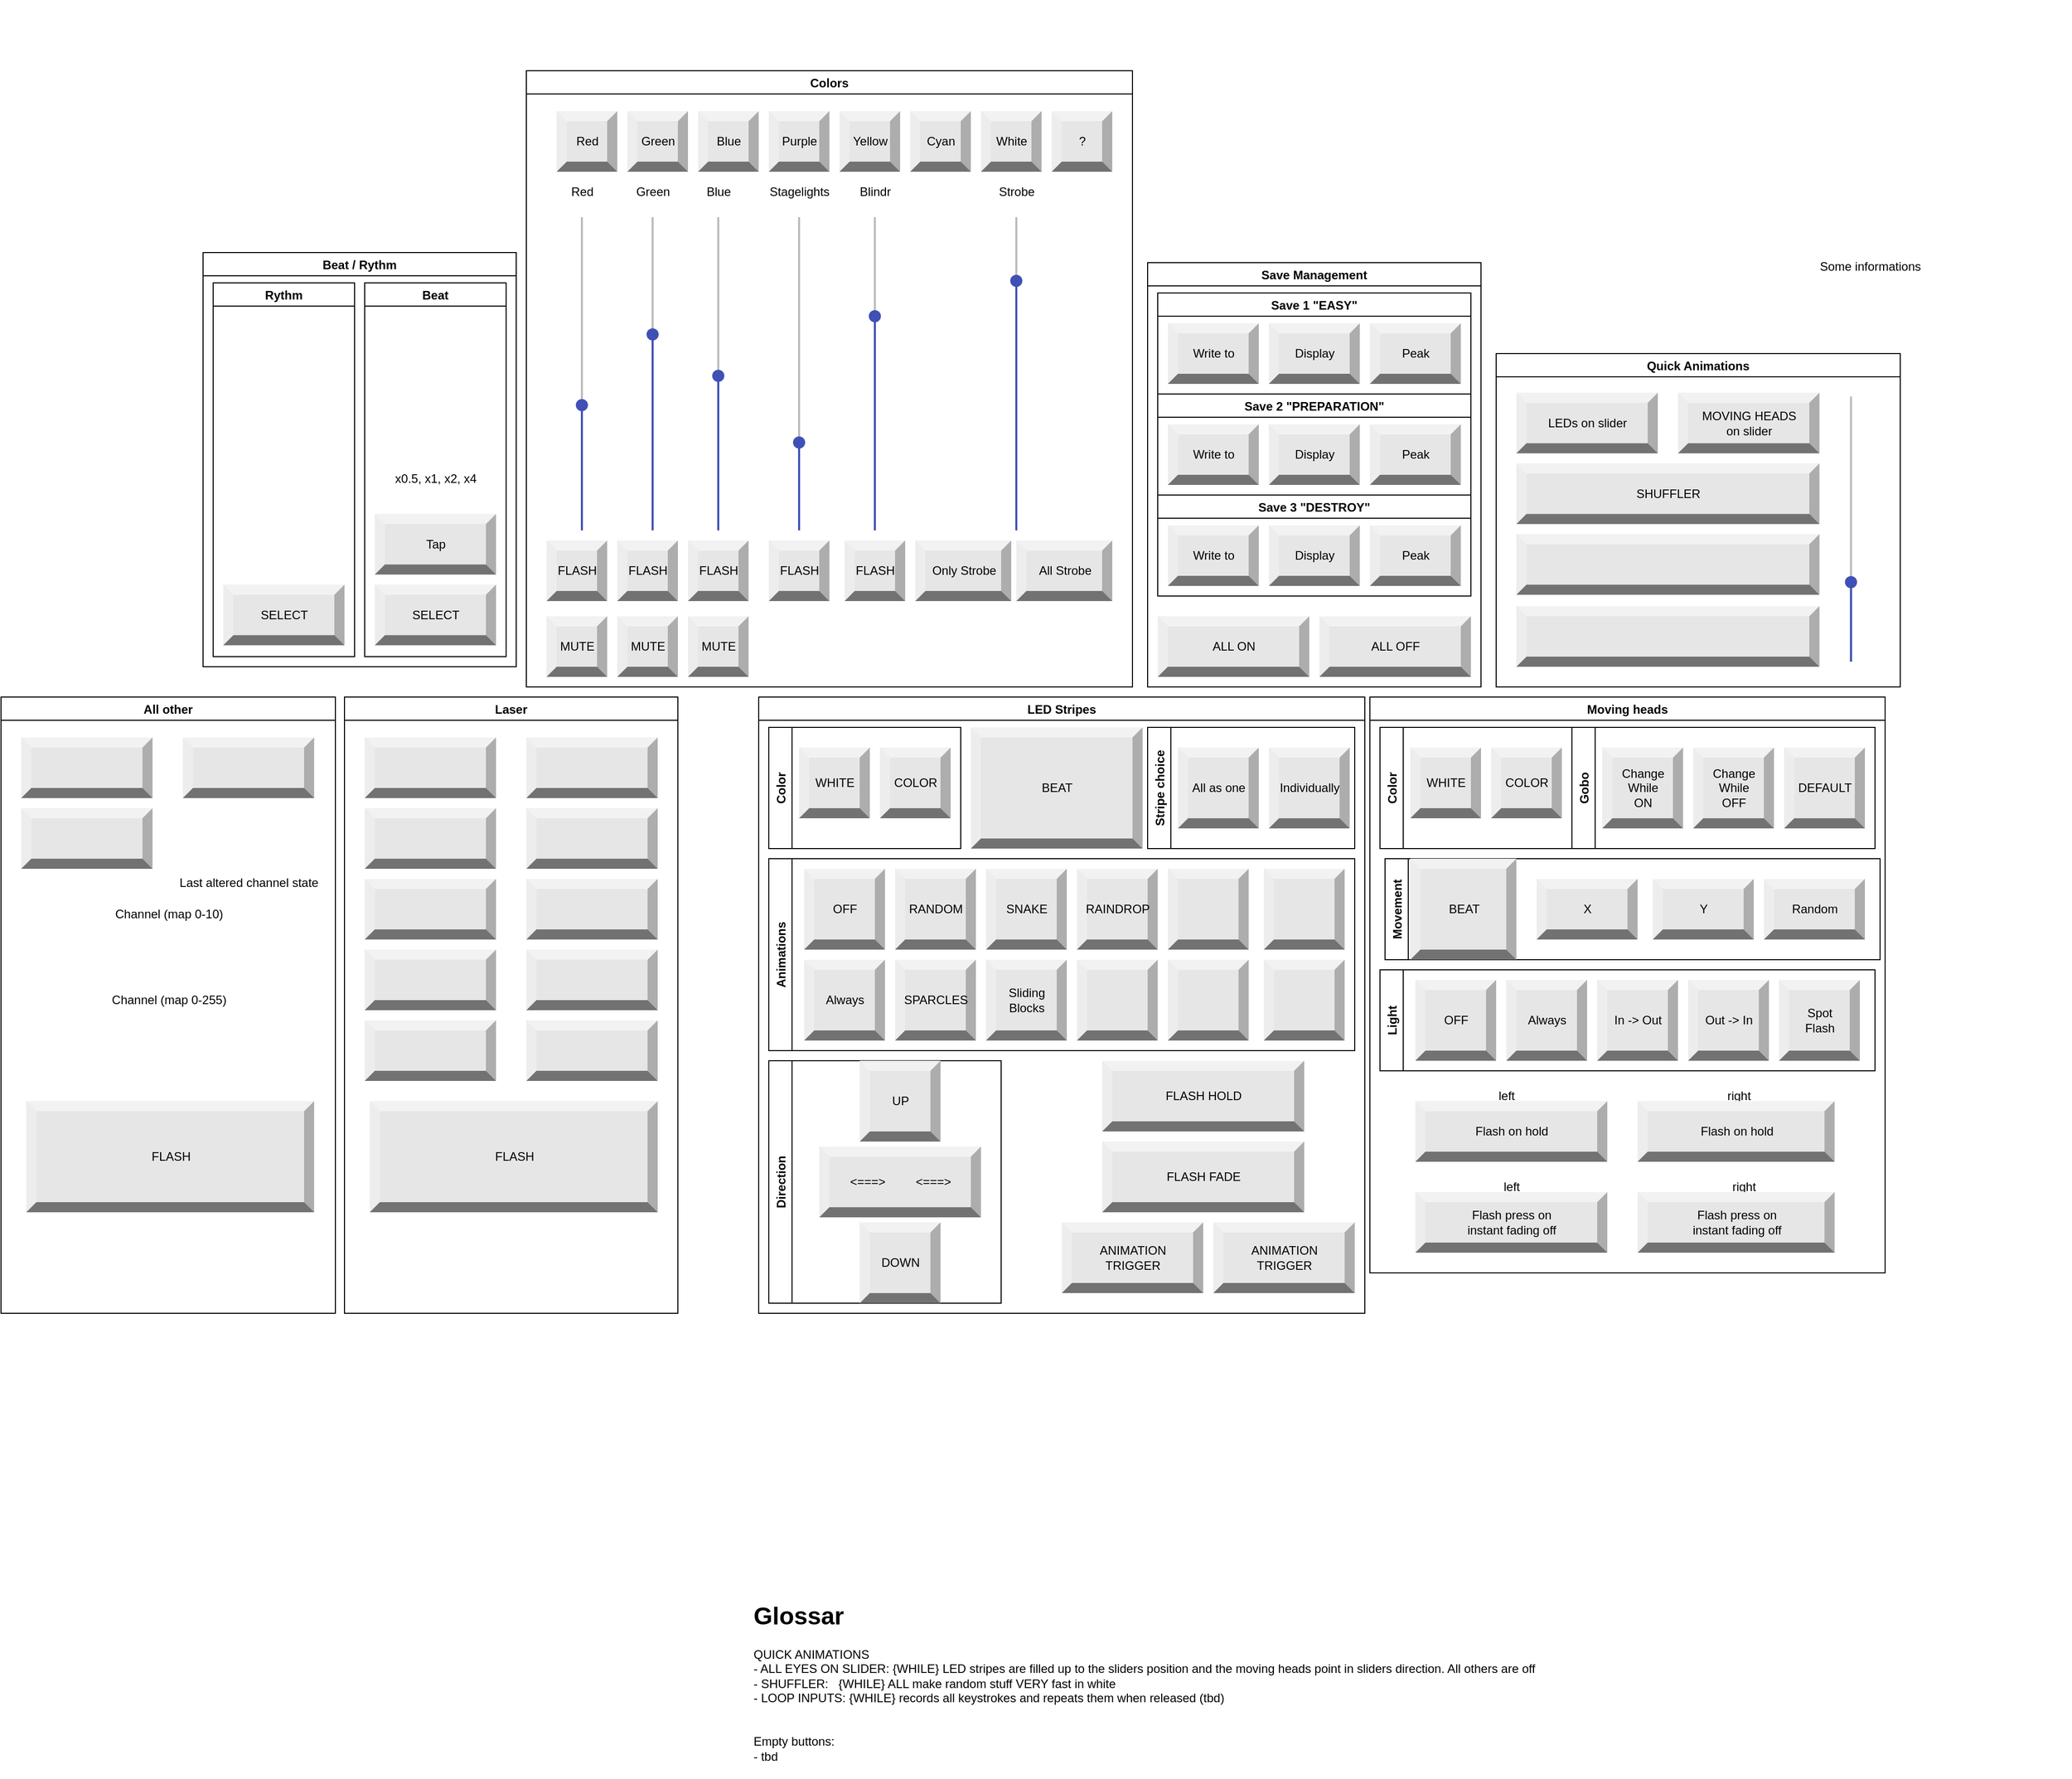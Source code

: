 <mxfile version="20.3.3" type="github">
  <diagram id="EBs3eoclZNxCUd93gEGw" name="Page-1">
    <mxGraphModel dx="3334" dy="2960" grid="1" gridSize="10" guides="1" tooltips="1" connect="1" arrows="1" fold="1" page="1" pageScale="1" pageWidth="850" pageHeight="1100" math="0" shadow="0">
      <root>
        <mxCell id="0" />
        <mxCell id="1" parent="0" />
        <mxCell id="Si6ZbvaaQqSnE2KLARDV-14" value="&lt;h1&gt;Glossar&lt;/h1&gt;&lt;div&gt;QUICK ANIMATIONS&lt;/div&gt;&lt;div&gt;- ALL EYES ON SLIDER: {WHILE} LED stripes are filled up to the sliders position and the moving heads point in sliders direction. All others are off&lt;br&gt;&lt;/div&gt;&lt;div&gt;- SHUFFLER:&lt;span style=&quot;&quot;&gt; &lt;/span&gt;&lt;span style=&quot;&quot;&gt; &lt;/span&gt;&lt;span style=&quot;&quot;&gt; &lt;/span&gt;&amp;nbsp; {WHILE} ALL make random stuff VERY fast in white&lt;/div&gt;&lt;div&gt;- LOOP INPUTS: {WHILE} records all keystrokes and repeats them when released (tbd)&lt;/div&gt;&lt;div&gt;&lt;br&gt;&lt;/div&gt;&lt;div&gt;&lt;br&gt;&lt;/div&gt;&lt;div&gt;Empty buttons:&lt;/div&gt;&lt;div&gt;- tbd&lt;/div&gt;&lt;div&gt;&lt;br&gt;&lt;/div&gt;&lt;div&gt;&lt;br&gt;&lt;/div&gt;" style="text;html=1;strokeColor=none;fillColor=none;spacing=5;spacingTop=-20;whiteSpace=wrap;overflow=hidden;rounded=0;" parent="1" vertex="1">
          <mxGeometry x="1130" y="760" width="790" height="180" as="geometry" />
        </mxCell>
        <mxCell id="Si6ZbvaaQqSnE2KLARDV-79" value="Moving heads" style="swimlane;" parent="1" vertex="1">
          <mxGeometry x="1745" y="-130" width="510" height="570" as="geometry" />
        </mxCell>
        <mxCell id="X8WdXMTReOl_9unOQ_UK-8" value="Movement" style="swimlane;horizontal=0;" parent="Si6ZbvaaQqSnE2KLARDV-79" vertex="1">
          <mxGeometry x="15" y="160" width="490" height="100" as="geometry" />
        </mxCell>
        <mxCell id="X8WdXMTReOl_9unOQ_UK-9" value="BEAT" style="labelPosition=center;verticalLabelPosition=middle;align=center;html=1;shape=mxgraph.basic.shaded_button;dx=10;fillColor=#E6E6E6;strokeColor=none;" parent="X8WdXMTReOl_9unOQ_UK-8" vertex="1">
          <mxGeometry x="25" width="105" height="100" as="geometry" />
        </mxCell>
        <mxCell id="X8WdXMTReOl_9unOQ_UK-10" value="X" style="labelPosition=center;verticalLabelPosition=middle;align=center;html=1;shape=mxgraph.basic.shaded_button;dx=10;fillColor=#E6E6E6;strokeColor=none;" parent="X8WdXMTReOl_9unOQ_UK-8" vertex="1">
          <mxGeometry x="150" y="20" width="100" height="60" as="geometry" />
        </mxCell>
        <mxCell id="X8WdXMTReOl_9unOQ_UK-12" value="Random" style="labelPosition=center;verticalLabelPosition=middle;align=center;html=1;shape=mxgraph.basic.shaded_button;dx=10;fillColor=#E6E6E6;strokeColor=none;" parent="X8WdXMTReOl_9unOQ_UK-8" vertex="1">
          <mxGeometry x="375" y="20" width="100" height="60" as="geometry" />
        </mxCell>
        <mxCell id="X8WdXMTReOl_9unOQ_UK-11" value="&lt;div&gt;Y&lt;/div&gt;" style="labelPosition=center;verticalLabelPosition=middle;align=center;html=1;shape=mxgraph.basic.shaded_button;dx=10;fillColor=#E6E6E6;strokeColor=none;" parent="X8WdXMTReOl_9unOQ_UK-8" vertex="1">
          <mxGeometry x="265" y="20" width="100" height="60" as="geometry" />
        </mxCell>
        <mxCell id="X8WdXMTReOl_9unOQ_UK-13" value="Light" style="swimlane;horizontal=0;" parent="Si6ZbvaaQqSnE2KLARDV-79" vertex="1">
          <mxGeometry x="10" y="270" width="490" height="100" as="geometry" />
        </mxCell>
        <mxCell id="X8WdXMTReOl_9unOQ_UK-14" value="OFF" style="labelPosition=center;verticalLabelPosition=middle;align=center;html=1;shape=mxgraph.basic.shaded_button;dx=10;fillColor=#E6E6E6;strokeColor=none;" parent="X8WdXMTReOl_9unOQ_UK-13" vertex="1">
          <mxGeometry x="35" y="10" width="80" height="80" as="geometry" />
        </mxCell>
        <mxCell id="X8WdXMTReOl_9unOQ_UK-15" value="Always" style="labelPosition=center;verticalLabelPosition=middle;align=center;html=1;shape=mxgraph.basic.shaded_button;dx=10;fillColor=#E6E6E6;strokeColor=none;" parent="X8WdXMTReOl_9unOQ_UK-13" vertex="1">
          <mxGeometry x="125" y="10" width="80" height="80" as="geometry" />
        </mxCell>
        <mxCell id="X8WdXMTReOl_9unOQ_UK-16" value="Out -&amp;gt; In" style="labelPosition=center;verticalLabelPosition=middle;align=center;html=1;shape=mxgraph.basic.shaded_button;dx=10;fillColor=#E6E6E6;strokeColor=none;" parent="X8WdXMTReOl_9unOQ_UK-13" vertex="1">
          <mxGeometry x="305" y="10" width="80" height="80" as="geometry" />
        </mxCell>
        <mxCell id="X8WdXMTReOl_9unOQ_UK-17" value="In -&amp;gt; Out" style="labelPosition=center;verticalLabelPosition=middle;align=center;html=1;shape=mxgraph.basic.shaded_button;dx=10;fillColor=#E6E6E6;strokeColor=none;" parent="X8WdXMTReOl_9unOQ_UK-13" vertex="1">
          <mxGeometry x="215" y="10" width="80" height="80" as="geometry" />
        </mxCell>
        <mxCell id="X8WdXMTReOl_9unOQ_UK-18" value="&lt;div&gt;Spot&lt;/div&gt;&lt;div&gt;Flash&lt;br&gt;&lt;/div&gt;" style="labelPosition=center;verticalLabelPosition=middle;align=center;html=1;shape=mxgraph.basic.shaded_button;dx=10;fillColor=#E6E6E6;strokeColor=none;" parent="X8WdXMTReOl_9unOQ_UK-13" vertex="1">
          <mxGeometry x="395" y="10" width="80" height="80" as="geometry" />
        </mxCell>
        <mxCell id="X8WdXMTReOl_9unOQ_UK-19" value="Gobo" style="swimlane;horizontal=0;" parent="Si6ZbvaaQqSnE2KLARDV-79" vertex="1">
          <mxGeometry x="200" y="30" width="300" height="120" as="geometry" />
        </mxCell>
        <mxCell id="X8WdXMTReOl_9unOQ_UK-20" value="&lt;div&gt;Change&lt;/div&gt;&lt;div&gt;While&lt;/div&gt;&lt;div&gt;ON&lt;br&gt;&lt;/div&gt;" style="labelPosition=center;verticalLabelPosition=middle;align=center;html=1;shape=mxgraph.basic.shaded_button;dx=10;fillColor=#E6E6E6;strokeColor=none;" parent="X8WdXMTReOl_9unOQ_UK-19" vertex="1">
          <mxGeometry x="30" y="20" width="80" height="80" as="geometry" />
        </mxCell>
        <mxCell id="X8WdXMTReOl_9unOQ_UK-21" value="&lt;div&gt;Change&lt;/div&gt;&lt;div&gt;While&lt;/div&gt;&lt;div&gt;OFF&lt;br&gt;&lt;/div&gt;" style="labelPosition=center;verticalLabelPosition=middle;align=center;html=1;shape=mxgraph.basic.shaded_button;dx=10;fillColor=#E6E6E6;strokeColor=none;" parent="X8WdXMTReOl_9unOQ_UK-19" vertex="1">
          <mxGeometry x="120" y="20" width="80" height="80" as="geometry" />
        </mxCell>
        <mxCell id="X8WdXMTReOl_9unOQ_UK-23" value="DEFAULT" style="labelPosition=center;verticalLabelPosition=middle;align=center;html=1;shape=mxgraph.basic.shaded_button;dx=10;fillColor=#E6E6E6;strokeColor=none;" parent="X8WdXMTReOl_9unOQ_UK-19" vertex="1">
          <mxGeometry x="210" y="20" width="80" height="80" as="geometry" />
        </mxCell>
        <mxCell id="X8WdXMTReOl_9unOQ_UK-25" value="Color" style="swimlane;horizontal=0;" parent="Si6ZbvaaQqSnE2KLARDV-79" vertex="1">
          <mxGeometry x="10" y="30" width="190" height="120" as="geometry" />
        </mxCell>
        <mxCell id="X8WdXMTReOl_9unOQ_UK-26" value="WHITE" style="labelPosition=center;verticalLabelPosition=middle;align=center;html=1;shape=mxgraph.basic.shaded_button;dx=10;fillColor=#E6E6E6;strokeColor=none;" parent="X8WdXMTReOl_9unOQ_UK-25" vertex="1">
          <mxGeometry x="30" y="20" width="70" height="70" as="geometry" />
        </mxCell>
        <mxCell id="X8WdXMTReOl_9unOQ_UK-30" value="COLOR" style="labelPosition=center;verticalLabelPosition=middle;align=center;html=1;shape=mxgraph.basic.shaded_button;dx=10;fillColor=#E6E6E6;strokeColor=none;" parent="X8WdXMTReOl_9unOQ_UK-25" vertex="1">
          <mxGeometry x="110" y="20" width="70" height="70" as="geometry" />
        </mxCell>
        <mxCell id="Si6ZbvaaQqSnE2KLARDV-177" value="left" style="text;html=1;align=center;verticalAlign=middle;resizable=0;points=[];autosize=1;strokeColor=none;fillColor=none;" parent="Si6ZbvaaQqSnE2KLARDV-79" vertex="1">
          <mxGeometry x="115" y="380" width="40" height="30" as="geometry" />
        </mxCell>
        <mxCell id="Si6ZbvaaQqSnE2KLARDV-178" value="right" style="text;html=1;align=center;verticalAlign=middle;resizable=0;points=[];autosize=1;strokeColor=none;fillColor=none;" parent="Si6ZbvaaQqSnE2KLARDV-79" vertex="1">
          <mxGeometry x="340" y="380" width="50" height="30" as="geometry" />
        </mxCell>
        <mxCell id="Si6ZbvaaQqSnE2KLARDV-180" value="right" style="text;html=1;align=center;verticalAlign=middle;resizable=0;points=[];autosize=1;strokeColor=none;fillColor=none;" parent="Si6ZbvaaQqSnE2KLARDV-79" vertex="1">
          <mxGeometry x="345" y="470" width="50" height="30" as="geometry" />
        </mxCell>
        <mxCell id="Si6ZbvaaQqSnE2KLARDV-179" value="left" style="text;html=1;align=center;verticalAlign=middle;resizable=0;points=[];autosize=1;strokeColor=none;fillColor=none;" parent="Si6ZbvaaQqSnE2KLARDV-79" vertex="1">
          <mxGeometry x="120" y="470" width="40" height="30" as="geometry" />
        </mxCell>
        <mxCell id="Si6ZbvaaQqSnE2KLARDV-173" value="Flash on hold" style="labelPosition=center;verticalLabelPosition=middle;align=center;html=1;shape=mxgraph.basic.shaded_button;dx=10;fillColor=#E6E6E6;strokeColor=none;" parent="Si6ZbvaaQqSnE2KLARDV-79" vertex="1">
          <mxGeometry x="45" y="400" width="190" height="60" as="geometry" />
        </mxCell>
        <mxCell id="Si6ZbvaaQqSnE2KLARDV-174" value="&lt;div&gt;Flash press on&lt;/div&gt;&lt;div&gt;instant fading off &lt;/div&gt;" style="labelPosition=center;verticalLabelPosition=middle;align=center;html=1;shape=mxgraph.basic.shaded_button;dx=10;fillColor=#E6E6E6;strokeColor=none;" parent="Si6ZbvaaQqSnE2KLARDV-79" vertex="1">
          <mxGeometry x="45" y="490" width="190" height="60" as="geometry" />
        </mxCell>
        <mxCell id="Si6ZbvaaQqSnE2KLARDV-176" value="&lt;div&gt;Flash press on&lt;/div&gt;&lt;div&gt;instant fading off &lt;/div&gt;" style="labelPosition=center;verticalLabelPosition=middle;align=center;html=1;shape=mxgraph.basic.shaded_button;dx=10;fillColor=#E6E6E6;strokeColor=none;" parent="Si6ZbvaaQqSnE2KLARDV-79" vertex="1">
          <mxGeometry x="265" y="490" width="195" height="60" as="geometry" />
        </mxCell>
        <mxCell id="Si6ZbvaaQqSnE2KLARDV-175" value="Flash on hold" style="labelPosition=center;verticalLabelPosition=middle;align=center;html=1;shape=mxgraph.basic.shaded_button;dx=10;fillColor=#E6E6E6;strokeColor=none;" parent="Si6ZbvaaQqSnE2KLARDV-79" vertex="1">
          <mxGeometry x="265" y="400" width="195" height="60" as="geometry" />
        </mxCell>
        <mxCell id="Si6ZbvaaQqSnE2KLARDV-80" value="Colors" style="swimlane;" parent="1" vertex="1">
          <mxGeometry x="910" y="-750" width="600" height="610" as="geometry">
            <mxRectangle x="-810" y="-35" width="80" height="30" as="alternateBounds" />
          </mxGeometry>
        </mxCell>
        <mxCell id="Si6ZbvaaQqSnE2KLARDV-73" value="Purple" style="labelPosition=center;verticalLabelPosition=middle;align=center;html=1;shape=mxgraph.basic.shaded_button;dx=10;fillColor=#E6E6E6;strokeColor=none;" parent="Si6ZbvaaQqSnE2KLARDV-80" vertex="1">
          <mxGeometry x="240" y="40" width="60" height="60" as="geometry" />
        </mxCell>
        <mxCell id="Si6ZbvaaQqSnE2KLARDV-74" value="Yellow" style="labelPosition=center;verticalLabelPosition=middle;align=center;html=1;shape=mxgraph.basic.shaded_button;dx=10;fillColor=#E6E6E6;strokeColor=none;" parent="Si6ZbvaaQqSnE2KLARDV-80" vertex="1">
          <mxGeometry x="310" y="40" width="60" height="60" as="geometry" />
        </mxCell>
        <mxCell id="Si6ZbvaaQqSnE2KLARDV-75" value="Cyan" style="labelPosition=center;verticalLabelPosition=middle;align=center;html=1;shape=mxgraph.basic.shaded_button;dx=10;fillColor=#E6E6E6;strokeColor=none;" parent="Si6ZbvaaQqSnE2KLARDV-80" vertex="1">
          <mxGeometry x="380" y="40" width="60" height="60" as="geometry" />
        </mxCell>
        <mxCell id="Si6ZbvaaQqSnE2KLARDV-78" value="?" style="labelPosition=center;verticalLabelPosition=middle;align=center;html=1;shape=mxgraph.basic.shaded_button;dx=10;fillColor=#E6E6E6;strokeColor=none;" parent="Si6ZbvaaQqSnE2KLARDV-80" vertex="1">
          <mxGeometry x="520" y="40" width="60" height="60" as="geometry" />
        </mxCell>
        <mxCell id="Si6ZbvaaQqSnE2KLARDV-77" value="White" style="labelPosition=center;verticalLabelPosition=middle;align=center;html=1;shape=mxgraph.basic.shaded_button;dx=10;fillColor=#E6E6E6;strokeColor=none;" parent="Si6ZbvaaQqSnE2KLARDV-80" vertex="1">
          <mxGeometry x="450" y="40" width="60" height="60" as="geometry" />
        </mxCell>
        <mxCell id="Si6ZbvaaQqSnE2KLARDV-70" value="Red" style="labelPosition=center;verticalLabelPosition=middle;align=center;html=1;shape=mxgraph.basic.shaded_button;dx=10;fillColor=#E6E6E6;strokeColor=none;" parent="Si6ZbvaaQqSnE2KLARDV-80" vertex="1">
          <mxGeometry x="30" y="40" width="60" height="60" as="geometry" />
        </mxCell>
        <mxCell id="Si6ZbvaaQqSnE2KLARDV-71" value="Green" style="labelPosition=center;verticalLabelPosition=middle;align=center;html=1;shape=mxgraph.basic.shaded_button;dx=10;fillColor=#E6E6E6;strokeColor=none;" parent="Si6ZbvaaQqSnE2KLARDV-80" vertex="1">
          <mxGeometry x="100" y="40" width="60" height="60" as="geometry" />
        </mxCell>
        <mxCell id="Si6ZbvaaQqSnE2KLARDV-72" value="Blue" style="labelPosition=center;verticalLabelPosition=middle;align=center;html=1;shape=mxgraph.basic.shaded_button;dx=10;fillColor=#E6E6E6;strokeColor=none;" parent="Si6ZbvaaQqSnE2KLARDV-80" vertex="1">
          <mxGeometry x="170" y="40" width="60" height="60" as="geometry" />
        </mxCell>
        <mxCell id="Si6ZbvaaQqSnE2KLARDV-52" value="" style="dashed=0;verticalLabelPosition=bottom;verticalAlign=top;align=center;shape=mxgraph.gmdl.slider2;barPos=40;strokeColor=#3F51B5;opacity=100;strokeWidth=2;fillColor=#3F51B5;handleSize=10;shadow=0;rotation=-90;" parent="Si6ZbvaaQqSnE2KLARDV-80" vertex="1">
          <mxGeometry x="-100" y="295" width="310" height="10" as="geometry" />
        </mxCell>
        <mxCell id="Si6ZbvaaQqSnE2KLARDV-53" value="Red" style="text;html=1;align=center;verticalAlign=middle;resizable=0;points=[];autosize=1;strokeColor=none;fillColor=none;" parent="Si6ZbvaaQqSnE2KLARDV-80" vertex="1">
          <mxGeometry x="30" y="105" width="50" height="30" as="geometry" />
        </mxCell>
        <mxCell id="Si6ZbvaaQqSnE2KLARDV-54" value="" style="dashed=0;verticalLabelPosition=bottom;verticalAlign=top;align=center;shape=mxgraph.gmdl.slider2;barPos=62.58;strokeColor=#3F51B5;opacity=100;strokeWidth=2;fillColor=#3F51B5;handleSize=10;shadow=0;rotation=-90;" parent="Si6ZbvaaQqSnE2KLARDV-80" vertex="1">
          <mxGeometry x="-30" y="295" width="310" height="10" as="geometry" />
        </mxCell>
        <mxCell id="Si6ZbvaaQqSnE2KLARDV-55" value="Green" style="text;html=1;align=center;verticalAlign=middle;resizable=0;points=[];autosize=1;strokeColor=none;fillColor=none;" parent="Si6ZbvaaQqSnE2KLARDV-80" vertex="1">
          <mxGeometry x="95" y="105" width="60" height="30" as="geometry" />
        </mxCell>
        <mxCell id="Si6ZbvaaQqSnE2KLARDV-56" value="" style="dashed=0;verticalLabelPosition=bottom;verticalAlign=top;align=center;shape=mxgraph.gmdl.slider2;barPos=49.35;strokeColor=#3F51B5;opacity=100;strokeWidth=2;fillColor=#3F51B5;handleSize=10;shadow=0;rotation=-90;" parent="Si6ZbvaaQqSnE2KLARDV-80" vertex="1">
          <mxGeometry x="35" y="295" width="310" height="10" as="geometry" />
        </mxCell>
        <mxCell id="Si6ZbvaaQqSnE2KLARDV-57" value="&lt;div&gt;Blue&lt;/div&gt;" style="text;html=1;align=center;verticalAlign=middle;resizable=0;points=[];autosize=1;strokeColor=none;fillColor=none;" parent="Si6ZbvaaQqSnE2KLARDV-80" vertex="1">
          <mxGeometry x="165" y="105" width="50" height="30" as="geometry" />
        </mxCell>
        <mxCell id="Si6ZbvaaQqSnE2KLARDV-60" value="FLASH" style="labelPosition=center;verticalLabelPosition=middle;align=center;html=1;shape=mxgraph.basic.shaded_button;dx=10;fillColor=#E6E6E6;strokeColor=none;" parent="Si6ZbvaaQqSnE2KLARDV-80" vertex="1">
          <mxGeometry x="20" y="465" width="60" height="60" as="geometry" />
        </mxCell>
        <mxCell id="Si6ZbvaaQqSnE2KLARDV-61" value="FLASH" style="labelPosition=center;verticalLabelPosition=middle;align=center;html=1;shape=mxgraph.basic.shaded_button;dx=10;fillColor=#E6E6E6;strokeColor=none;" parent="Si6ZbvaaQqSnE2KLARDV-80" vertex="1">
          <mxGeometry x="90" y="465" width="60" height="60" as="geometry" />
        </mxCell>
        <mxCell id="Si6ZbvaaQqSnE2KLARDV-62" value="FLASH" style="labelPosition=center;verticalLabelPosition=middle;align=center;html=1;shape=mxgraph.basic.shaded_button;dx=10;fillColor=#E6E6E6;strokeColor=none;" parent="Si6ZbvaaQqSnE2KLARDV-80" vertex="1">
          <mxGeometry x="160" y="465" width="60" height="60" as="geometry" />
        </mxCell>
        <mxCell id="Si6ZbvaaQqSnE2KLARDV-63" value="" style="dashed=0;verticalLabelPosition=bottom;verticalAlign=top;align=center;shape=mxgraph.gmdl.slider2;barPos=68.39;strokeColor=#3F51B5;opacity=100;strokeWidth=2;fillColor=#3F51B5;handleSize=10;shadow=0;rotation=-90;" parent="Si6ZbvaaQqSnE2KLARDV-80" vertex="1">
          <mxGeometry x="190" y="295" width="310" height="10" as="geometry" />
        </mxCell>
        <mxCell id="Si6ZbvaaQqSnE2KLARDV-64" value="Blindr" style="text;html=1;align=center;verticalAlign=middle;resizable=0;points=[];autosize=1;strokeColor=none;fillColor=none;" parent="Si6ZbvaaQqSnE2KLARDV-80" vertex="1">
          <mxGeometry x="320" y="105" width="50" height="30" as="geometry" />
        </mxCell>
        <mxCell id="Si6ZbvaaQqSnE2KLARDV-65" value="FLASH" style="labelPosition=center;verticalLabelPosition=middle;align=center;html=1;shape=mxgraph.basic.shaded_button;dx=10;fillColor=#E6E6E6;strokeColor=none;" parent="Si6ZbvaaQqSnE2KLARDV-80" vertex="1">
          <mxGeometry x="315" y="465" width="60" height="60" as="geometry" />
        </mxCell>
        <mxCell id="Si6ZbvaaQqSnE2KLARDV-66" value="" style="dashed=0;verticalLabelPosition=bottom;verticalAlign=top;align=center;shape=mxgraph.gmdl.slider2;barPos=79.68;strokeColor=#3F51B5;opacity=100;strokeWidth=2;fillColor=#3F51B5;handleSize=10;shadow=0;rotation=-90;" parent="Si6ZbvaaQqSnE2KLARDV-80" vertex="1">
          <mxGeometry x="330" y="295" width="310" height="10" as="geometry" />
        </mxCell>
        <mxCell id="Si6ZbvaaQqSnE2KLARDV-67" value="Strobe" style="text;html=1;align=center;verticalAlign=middle;resizable=0;points=[];autosize=1;strokeColor=none;fillColor=none;" parent="Si6ZbvaaQqSnE2KLARDV-80" vertex="1">
          <mxGeometry x="455" y="105" width="60" height="30" as="geometry" />
        </mxCell>
        <mxCell id="Si6ZbvaaQqSnE2KLARDV-68" value="Only Strobe" style="labelPosition=center;verticalLabelPosition=middle;align=center;html=1;shape=mxgraph.basic.shaded_button;dx=10;fillColor=#E6E6E6;strokeColor=none;" parent="Si6ZbvaaQqSnE2KLARDV-80" vertex="1">
          <mxGeometry x="385" y="465" width="95" height="60" as="geometry" />
        </mxCell>
        <mxCell id="Si6ZbvaaQqSnE2KLARDV-76" value="&lt;div&gt;All Strobe&lt;/div&gt;" style="labelPosition=center;verticalLabelPosition=middle;align=center;html=1;shape=mxgraph.basic.shaded_button;dx=10;fillColor=#E6E6E6;strokeColor=none;" parent="Si6ZbvaaQqSnE2KLARDV-80" vertex="1">
          <mxGeometry x="485" y="465" width="95" height="60" as="geometry" />
        </mxCell>
        <mxCell id="Si6ZbvaaQqSnE2KLARDV-107" value="MUTE" style="labelPosition=center;verticalLabelPosition=middle;align=center;html=1;shape=mxgraph.basic.shaded_button;dx=10;fillColor=#E6E6E6;strokeColor=none;" parent="Si6ZbvaaQqSnE2KLARDV-80" vertex="1">
          <mxGeometry x="20" y="540" width="60" height="60" as="geometry" />
        </mxCell>
        <mxCell id="Si6ZbvaaQqSnE2KLARDV-108" value="MUTE" style="labelPosition=center;verticalLabelPosition=middle;align=center;html=1;shape=mxgraph.basic.shaded_button;dx=10;fillColor=#E6E6E6;strokeColor=none;" parent="Si6ZbvaaQqSnE2KLARDV-80" vertex="1">
          <mxGeometry x="90" y="540" width="60" height="60" as="geometry" />
        </mxCell>
        <mxCell id="Si6ZbvaaQqSnE2KLARDV-109" value="MUTE" style="labelPosition=center;verticalLabelPosition=middle;align=center;html=1;shape=mxgraph.basic.shaded_button;dx=10;fillColor=#E6E6E6;strokeColor=none;" parent="Si6ZbvaaQqSnE2KLARDV-80" vertex="1">
          <mxGeometry x="160" y="540" width="60" height="60" as="geometry" />
        </mxCell>
        <mxCell id="c_5OUX5NTKB_IndZMFw4-1" value="Stagelights" style="text;html=1;align=center;verticalAlign=middle;resizable=0;points=[];autosize=1;strokeColor=none;fillColor=none;" parent="Si6ZbvaaQqSnE2KLARDV-80" vertex="1">
          <mxGeometry x="230" y="105" width="80" height="30" as="geometry" />
        </mxCell>
        <mxCell id="c_5OUX5NTKB_IndZMFw4-2" value="" style="dashed=0;verticalLabelPosition=bottom;verticalAlign=top;align=center;shape=mxgraph.gmdl.slider2;barPos=28.06;strokeColor=#3F51B5;opacity=100;strokeWidth=2;fillColor=#3F51B5;handleSize=10;shadow=0;rotation=-90;" parent="Si6ZbvaaQqSnE2KLARDV-80" vertex="1">
          <mxGeometry x="115" y="295" width="310" height="10" as="geometry" />
        </mxCell>
        <mxCell id="c_5OUX5NTKB_IndZMFw4-3" value="FLASH" style="labelPosition=center;verticalLabelPosition=middle;align=center;html=1;shape=mxgraph.basic.shaded_button;dx=10;fillColor=#E6E6E6;strokeColor=none;" parent="Si6ZbvaaQqSnE2KLARDV-80" vertex="1">
          <mxGeometry x="240" y="465" width="60" height="60" as="geometry" />
        </mxCell>
        <mxCell id="Si6ZbvaaQqSnE2KLARDV-82" value="Save Management" style="swimlane;" parent="1" vertex="1">
          <mxGeometry x="1525" y="-560" width="330" height="420" as="geometry" />
        </mxCell>
        <mxCell id="Si6ZbvaaQqSnE2KLARDV-92" value="Save 1 &quot;EASY&quot;" style="swimlane;" parent="Si6ZbvaaQqSnE2KLARDV-82" vertex="1">
          <mxGeometry x="10" y="30" width="310" height="100" as="geometry">
            <mxRectangle x="10" y="30" width="120" height="30" as="alternateBounds" />
          </mxGeometry>
        </mxCell>
        <mxCell id="Si6ZbvaaQqSnE2KLARDV-90" value="Write to" style="labelPosition=center;verticalLabelPosition=middle;align=center;html=1;shape=mxgraph.basic.shaded_button;dx=10;fillColor=#E6E6E6;strokeColor=none;" parent="Si6ZbvaaQqSnE2KLARDV-92" vertex="1">
          <mxGeometry x="10" y="30" width="90" height="60" as="geometry" />
        </mxCell>
        <mxCell id="Si6ZbvaaQqSnE2KLARDV-93" value="Display" style="labelPosition=center;verticalLabelPosition=middle;align=center;html=1;shape=mxgraph.basic.shaded_button;dx=10;fillColor=#E6E6E6;strokeColor=none;" parent="Si6ZbvaaQqSnE2KLARDV-92" vertex="1">
          <mxGeometry x="110" y="30" width="90" height="60" as="geometry" />
        </mxCell>
        <mxCell id="Si6ZbvaaQqSnE2KLARDV-94" value="Peak" style="labelPosition=center;verticalLabelPosition=middle;align=center;html=1;shape=mxgraph.basic.shaded_button;dx=10;fillColor=#E6E6E6;strokeColor=none;" parent="Si6ZbvaaQqSnE2KLARDV-92" vertex="1">
          <mxGeometry x="210" y="30" width="90" height="60" as="geometry" />
        </mxCell>
        <mxCell id="Si6ZbvaaQqSnE2KLARDV-95" value="Save 2 &quot;PREPARATION&quot;" style="swimlane;" parent="Si6ZbvaaQqSnE2KLARDV-82" vertex="1">
          <mxGeometry x="10" y="130" width="310" height="100" as="geometry" />
        </mxCell>
        <mxCell id="Si6ZbvaaQqSnE2KLARDV-96" value="Write to" style="labelPosition=center;verticalLabelPosition=middle;align=center;html=1;shape=mxgraph.basic.shaded_button;dx=10;fillColor=#E6E6E6;strokeColor=none;" parent="Si6ZbvaaQqSnE2KLARDV-95" vertex="1">
          <mxGeometry x="10" y="30" width="90" height="60" as="geometry" />
        </mxCell>
        <mxCell id="Si6ZbvaaQqSnE2KLARDV-97" value="Display" style="labelPosition=center;verticalLabelPosition=middle;align=center;html=1;shape=mxgraph.basic.shaded_button;dx=10;fillColor=#E6E6E6;strokeColor=none;" parent="Si6ZbvaaQqSnE2KLARDV-95" vertex="1">
          <mxGeometry x="110" y="30" width="90" height="60" as="geometry" />
        </mxCell>
        <mxCell id="Si6ZbvaaQqSnE2KLARDV-98" value="Peak" style="labelPosition=center;verticalLabelPosition=middle;align=center;html=1;shape=mxgraph.basic.shaded_button;dx=10;fillColor=#E6E6E6;strokeColor=none;" parent="Si6ZbvaaQqSnE2KLARDV-95" vertex="1">
          <mxGeometry x="210" y="30" width="90" height="60" as="geometry" />
        </mxCell>
        <mxCell id="Si6ZbvaaQqSnE2KLARDV-99" value="Save 3 &quot;DESTROY&quot;" style="swimlane;" parent="Si6ZbvaaQqSnE2KLARDV-82" vertex="1">
          <mxGeometry x="10" y="230" width="310" height="100" as="geometry" />
        </mxCell>
        <mxCell id="Si6ZbvaaQqSnE2KLARDV-100" value="Write to" style="labelPosition=center;verticalLabelPosition=middle;align=center;html=1;shape=mxgraph.basic.shaded_button;dx=10;fillColor=#E6E6E6;strokeColor=none;" parent="Si6ZbvaaQqSnE2KLARDV-99" vertex="1">
          <mxGeometry x="10" y="30" width="90" height="60" as="geometry" />
        </mxCell>
        <mxCell id="Si6ZbvaaQqSnE2KLARDV-101" value="Display" style="labelPosition=center;verticalLabelPosition=middle;align=center;html=1;shape=mxgraph.basic.shaded_button;dx=10;fillColor=#E6E6E6;strokeColor=none;" parent="Si6ZbvaaQqSnE2KLARDV-99" vertex="1">
          <mxGeometry x="110" y="30" width="90" height="60" as="geometry" />
        </mxCell>
        <mxCell id="Si6ZbvaaQqSnE2KLARDV-102" value="Peak" style="labelPosition=center;verticalLabelPosition=middle;align=center;html=1;shape=mxgraph.basic.shaded_button;dx=10;fillColor=#E6E6E6;strokeColor=none;" parent="Si6ZbvaaQqSnE2KLARDV-99" vertex="1">
          <mxGeometry x="210" y="30" width="90" height="60" as="geometry" />
        </mxCell>
        <mxCell id="Si6ZbvaaQqSnE2KLARDV-110" value="ALL ON" style="labelPosition=center;verticalLabelPosition=middle;align=center;html=1;shape=mxgraph.basic.shaded_button;dx=10;fillColor=#E6E6E6;strokeColor=none;" parent="Si6ZbvaaQqSnE2KLARDV-82" vertex="1">
          <mxGeometry x="10" y="350" width="150" height="60" as="geometry" />
        </mxCell>
        <mxCell id="Si6ZbvaaQqSnE2KLARDV-111" value="ALL OFF" style="labelPosition=center;verticalLabelPosition=middle;align=center;html=1;shape=mxgraph.basic.shaded_button;dx=10;fillColor=#E6E6E6;strokeColor=none;" parent="Si6ZbvaaQqSnE2KLARDV-82" vertex="1">
          <mxGeometry x="170" y="350" width="150" height="60" as="geometry" />
        </mxCell>
        <mxCell id="Si6ZbvaaQqSnE2KLARDV-139" value="LED Stripes" style="swimlane;" parent="1" vertex="1">
          <mxGeometry x="1140" y="-130" width="600" height="610" as="geometry" />
        </mxCell>
        <mxCell id="m81HcdqTAT4RKeZ4J-Iu-1" value="Color" style="swimlane;horizontal=0;" parent="Si6ZbvaaQqSnE2KLARDV-139" vertex="1">
          <mxGeometry x="10" y="30" width="190" height="120" as="geometry" />
        </mxCell>
        <mxCell id="m81HcdqTAT4RKeZ4J-Iu-2" value="WHITE" style="labelPosition=center;verticalLabelPosition=middle;align=center;html=1;shape=mxgraph.basic.shaded_button;dx=10;fillColor=#E6E6E6;strokeColor=none;" parent="m81HcdqTAT4RKeZ4J-Iu-1" vertex="1">
          <mxGeometry x="30" y="20" width="70" height="70" as="geometry" />
        </mxCell>
        <mxCell id="m81HcdqTAT4RKeZ4J-Iu-3" value="COLOR" style="labelPosition=center;verticalLabelPosition=middle;align=center;html=1;shape=mxgraph.basic.shaded_button;dx=10;fillColor=#E6E6E6;strokeColor=none;" parent="m81HcdqTAT4RKeZ4J-Iu-1" vertex="1">
          <mxGeometry x="110" y="20" width="70" height="70" as="geometry" />
        </mxCell>
        <mxCell id="m81HcdqTAT4RKeZ4J-Iu-4" value="Stripe choice" style="swimlane;horizontal=0;" parent="Si6ZbvaaQqSnE2KLARDV-139" vertex="1">
          <mxGeometry x="385" y="30" width="205" height="120" as="geometry" />
        </mxCell>
        <mxCell id="m81HcdqTAT4RKeZ4J-Iu-5" value="All as one" style="labelPosition=center;verticalLabelPosition=middle;align=center;html=1;shape=mxgraph.basic.shaded_button;dx=10;fillColor=#E6E6E6;strokeColor=none;" parent="m81HcdqTAT4RKeZ4J-Iu-4" vertex="1">
          <mxGeometry x="30" y="20" width="80" height="80" as="geometry" />
        </mxCell>
        <mxCell id="m81HcdqTAT4RKeZ4J-Iu-6" value="Individually" style="labelPosition=center;verticalLabelPosition=middle;align=center;html=1;shape=mxgraph.basic.shaded_button;dx=10;fillColor=#E6E6E6;strokeColor=none;" parent="m81HcdqTAT4RKeZ4J-Iu-4" vertex="1">
          <mxGeometry x="120" y="20" width="80" height="80" as="geometry" />
        </mxCell>
        <mxCell id="m81HcdqTAT4RKeZ4J-Iu-10" value="Animations" style="swimlane;horizontal=0;" parent="Si6ZbvaaQqSnE2KLARDV-139" vertex="1">
          <mxGeometry x="10" y="160" width="580" height="190" as="geometry" />
        </mxCell>
        <mxCell id="m81HcdqTAT4RKeZ4J-Iu-11" value="OFF" style="labelPosition=center;verticalLabelPosition=middle;align=center;html=1;shape=mxgraph.basic.shaded_button;dx=10;fillColor=#E6E6E6;strokeColor=none;" parent="m81HcdqTAT4RKeZ4J-Iu-10" vertex="1">
          <mxGeometry x="35" y="10" width="80" height="80" as="geometry" />
        </mxCell>
        <mxCell id="m81HcdqTAT4RKeZ4J-Iu-12" value="RANDOM" style="labelPosition=center;verticalLabelPosition=middle;align=center;html=1;shape=mxgraph.basic.shaded_button;dx=10;fillColor=#E6E6E6;strokeColor=none;" parent="m81HcdqTAT4RKeZ4J-Iu-10" vertex="1">
          <mxGeometry x="125" y="10" width="80" height="80" as="geometry" />
        </mxCell>
        <mxCell id="m81HcdqTAT4RKeZ4J-Iu-13" value="RAINDROP" style="labelPosition=center;verticalLabelPosition=middle;align=center;html=1;shape=mxgraph.basic.shaded_button;dx=10;fillColor=#E6E6E6;strokeColor=none;" parent="m81HcdqTAT4RKeZ4J-Iu-10" vertex="1">
          <mxGeometry x="305" y="10" width="80" height="80" as="geometry" />
        </mxCell>
        <mxCell id="m81HcdqTAT4RKeZ4J-Iu-14" value="SNAKE" style="labelPosition=center;verticalLabelPosition=middle;align=center;html=1;shape=mxgraph.basic.shaded_button;dx=10;fillColor=#E6E6E6;strokeColor=none;" parent="m81HcdqTAT4RKeZ4J-Iu-10" vertex="1">
          <mxGeometry x="215" y="10" width="80" height="80" as="geometry" />
        </mxCell>
        <mxCell id="m81HcdqTAT4RKeZ4J-Iu-15" value="" style="labelPosition=center;verticalLabelPosition=middle;align=center;html=1;shape=mxgraph.basic.shaded_button;dx=10;fillColor=#E6E6E6;strokeColor=none;" parent="m81HcdqTAT4RKeZ4J-Iu-10" vertex="1">
          <mxGeometry x="395" y="10" width="80" height="80" as="geometry" />
        </mxCell>
        <mxCell id="m81HcdqTAT4RKeZ4J-Iu-19" value="Always" style="labelPosition=center;verticalLabelPosition=middle;align=center;html=1;shape=mxgraph.basic.shaded_button;dx=10;fillColor=#E6E6E6;strokeColor=none;" parent="m81HcdqTAT4RKeZ4J-Iu-10" vertex="1">
          <mxGeometry x="35" y="100" width="80" height="80" as="geometry" />
        </mxCell>
        <mxCell id="m81HcdqTAT4RKeZ4J-Iu-20" value="SPARCLES" style="labelPosition=center;verticalLabelPosition=middle;align=center;html=1;shape=mxgraph.basic.shaded_button;dx=10;fillColor=#E6E6E6;strokeColor=none;" parent="m81HcdqTAT4RKeZ4J-Iu-10" vertex="1">
          <mxGeometry x="125" y="100" width="80" height="80" as="geometry" />
        </mxCell>
        <mxCell id="m81HcdqTAT4RKeZ4J-Iu-21" value="&lt;div&gt;Sliding&lt;/div&gt;&lt;div&gt;Blocks&lt;/div&gt;" style="labelPosition=center;verticalLabelPosition=middle;align=center;html=1;shape=mxgraph.basic.shaded_button;dx=10;fillColor=#E6E6E6;strokeColor=none;" parent="m81HcdqTAT4RKeZ4J-Iu-10" vertex="1">
          <mxGeometry x="215" y="100" width="80" height="80" as="geometry" />
        </mxCell>
        <mxCell id="m81HcdqTAT4RKeZ4J-Iu-22" value="" style="labelPosition=center;verticalLabelPosition=middle;align=center;html=1;shape=mxgraph.basic.shaded_button;dx=10;fillColor=#E6E6E6;strokeColor=none;" parent="m81HcdqTAT4RKeZ4J-Iu-10" vertex="1">
          <mxGeometry x="305" y="100" width="80" height="80" as="geometry" />
        </mxCell>
        <mxCell id="m81HcdqTAT4RKeZ4J-Iu-23" value="" style="labelPosition=center;verticalLabelPosition=middle;align=center;html=1;shape=mxgraph.basic.shaded_button;dx=10;fillColor=#E6E6E6;strokeColor=none;" parent="m81HcdqTAT4RKeZ4J-Iu-10" vertex="1">
          <mxGeometry x="395" y="100" width="80" height="80" as="geometry" />
        </mxCell>
        <mxCell id="m81HcdqTAT4RKeZ4J-Iu-24" value="" style="labelPosition=center;verticalLabelPosition=middle;align=center;html=1;shape=mxgraph.basic.shaded_button;dx=10;fillColor=#E6E6E6;strokeColor=none;" parent="m81HcdqTAT4RKeZ4J-Iu-10" vertex="1">
          <mxGeometry x="490" y="10" width="80" height="80" as="geometry" />
        </mxCell>
        <mxCell id="m81HcdqTAT4RKeZ4J-Iu-25" value="" style="labelPosition=center;verticalLabelPosition=middle;align=center;html=1;shape=mxgraph.basic.shaded_button;dx=10;fillColor=#E6E6E6;strokeColor=none;" parent="m81HcdqTAT4RKeZ4J-Iu-10" vertex="1">
          <mxGeometry x="490" y="100" width="80" height="80" as="geometry" />
        </mxCell>
        <mxCell id="m81HcdqTAT4RKeZ4J-Iu-16" value="Direction" style="swimlane;horizontal=0;" parent="Si6ZbvaaQqSnE2KLARDV-139" vertex="1">
          <mxGeometry x="10" y="360" width="230" height="240" as="geometry" />
        </mxCell>
        <mxCell id="m81HcdqTAT4RKeZ4J-Iu-17" value="UP" style="labelPosition=center;verticalLabelPosition=middle;align=center;html=1;shape=mxgraph.basic.shaded_button;dx=10;fillColor=#E6E6E6;strokeColor=none;" parent="m81HcdqTAT4RKeZ4J-Iu-16" vertex="1">
          <mxGeometry x="90" width="80" height="80" as="geometry" />
        </mxCell>
        <mxCell id="m81HcdqTAT4RKeZ4J-Iu-18" value="DOWN" style="labelPosition=center;verticalLabelPosition=middle;align=center;html=1;shape=mxgraph.basic.shaded_button;dx=10;fillColor=#E6E6E6;strokeColor=none;" parent="m81HcdqTAT4RKeZ4J-Iu-16" vertex="1">
          <mxGeometry x="90" y="160" width="80" height="80" as="geometry" />
        </mxCell>
        <mxCell id="m81HcdqTAT4RKeZ4J-Iu-27" value="&amp;lt;===&amp;gt;&amp;nbsp;&amp;nbsp;&amp;nbsp;&amp;nbsp;&amp;nbsp;&amp;nbsp;&amp;nbsp;&amp;nbsp; &amp;lt;===&amp;gt;" style="labelPosition=center;verticalLabelPosition=middle;align=center;html=1;shape=mxgraph.basic.shaded_button;dx=10;fillColor=#E6E6E6;strokeColor=none;" parent="m81HcdqTAT4RKeZ4J-Iu-16" vertex="1">
          <mxGeometry x="50" y="85" width="160" height="70" as="geometry" />
        </mxCell>
        <mxCell id="m81HcdqTAT4RKeZ4J-Iu-26" value="BEAT" style="labelPosition=center;verticalLabelPosition=middle;align=center;html=1;shape=mxgraph.basic.shaded_button;dx=10;fillColor=#E6E6E6;strokeColor=none;" parent="Si6ZbvaaQqSnE2KLARDV-139" vertex="1">
          <mxGeometry x="210" y="30" width="170" height="120" as="geometry" />
        </mxCell>
        <mxCell id="m81HcdqTAT4RKeZ4J-Iu-31" value="&lt;div&gt;ANIMATION&lt;/div&gt;&lt;div&gt;TRIGGER&lt;/div&gt;" style="labelPosition=center;verticalLabelPosition=middle;align=center;html=1;shape=mxgraph.basic.shaded_button;dx=10;fillColor=#E6E6E6;strokeColor=none;" parent="Si6ZbvaaQqSnE2KLARDV-139" vertex="1">
          <mxGeometry x="300" y="520" width="140" height="70" as="geometry" />
        </mxCell>
        <mxCell id="m81HcdqTAT4RKeZ4J-Iu-33" value="&lt;div&gt;ANIMATION&lt;/div&gt;&lt;div&gt;TRIGGER&lt;br&gt;&lt;/div&gt;" style="labelPosition=center;verticalLabelPosition=middle;align=center;html=1;shape=mxgraph.basic.shaded_button;dx=10;fillColor=#E6E6E6;strokeColor=none;" parent="Si6ZbvaaQqSnE2KLARDV-139" vertex="1">
          <mxGeometry x="450" y="520" width="140" height="70" as="geometry" />
        </mxCell>
        <mxCell id="m81HcdqTAT4RKeZ4J-Iu-35" value="FLASH FADE" style="labelPosition=center;verticalLabelPosition=middle;align=center;html=1;shape=mxgraph.basic.shaded_button;dx=10;fillColor=#E6E6E6;strokeColor=none;" parent="Si6ZbvaaQqSnE2KLARDV-139" vertex="1">
          <mxGeometry x="340" y="440" width="200" height="70" as="geometry" />
        </mxCell>
        <mxCell id="m81HcdqTAT4RKeZ4J-Iu-37" value="FLASH HOLD" style="labelPosition=center;verticalLabelPosition=middle;align=center;html=1;shape=mxgraph.basic.shaded_button;dx=10;fillColor=#E6E6E6;strokeColor=none;" parent="Si6ZbvaaQqSnE2KLARDV-139" vertex="1">
          <mxGeometry x="340" y="360" width="200" height="70" as="geometry" />
        </mxCell>
        <mxCell id="Si6ZbvaaQqSnE2KLARDV-184" value="Laser" style="swimlane;" parent="1" vertex="1">
          <mxGeometry x="730" y="-130" width="330" height="610" as="geometry" />
        </mxCell>
        <mxCell id="Si6ZbvaaQqSnE2KLARDV-185" value="" style="labelPosition=center;verticalLabelPosition=middle;align=center;html=1;shape=mxgraph.basic.shaded_button;dx=10;fillColor=#E6E6E6;strokeColor=none;" parent="Si6ZbvaaQqSnE2KLARDV-184" vertex="1">
          <mxGeometry x="20" y="40" width="130" height="60" as="geometry" />
        </mxCell>
        <mxCell id="Si6ZbvaaQqSnE2KLARDV-186" value="" style="labelPosition=center;verticalLabelPosition=middle;align=center;html=1;shape=mxgraph.basic.shaded_button;dx=10;fillColor=#E6E6E6;strokeColor=none;" parent="Si6ZbvaaQqSnE2KLARDV-184" vertex="1">
          <mxGeometry x="180" y="110" width="130" height="60" as="geometry" />
        </mxCell>
        <mxCell id="Si6ZbvaaQqSnE2KLARDV-187" value="" style="labelPosition=center;verticalLabelPosition=middle;align=center;html=1;shape=mxgraph.basic.shaded_button;dx=10;fillColor=#E6E6E6;strokeColor=none;" parent="Si6ZbvaaQqSnE2KLARDV-184" vertex="1">
          <mxGeometry x="20" y="180" width="130" height="60" as="geometry" />
        </mxCell>
        <mxCell id="Si6ZbvaaQqSnE2KLARDV-188" value="" style="labelPosition=center;verticalLabelPosition=middle;align=center;html=1;shape=mxgraph.basic.shaded_button;dx=10;fillColor=#E6E6E6;strokeColor=none;" parent="Si6ZbvaaQqSnE2KLARDV-184" vertex="1">
          <mxGeometry x="180" y="180" width="130" height="60" as="geometry" />
        </mxCell>
        <mxCell id="Si6ZbvaaQqSnE2KLARDV-189" value="" style="labelPosition=center;verticalLabelPosition=middle;align=center;html=1;shape=mxgraph.basic.shaded_button;dx=10;fillColor=#E6E6E6;strokeColor=none;" parent="Si6ZbvaaQqSnE2KLARDV-184" vertex="1">
          <mxGeometry x="180" y="40" width="130" height="60" as="geometry" />
        </mxCell>
        <mxCell id="Si6ZbvaaQqSnE2KLARDV-190" value="" style="labelPosition=center;verticalLabelPosition=middle;align=center;html=1;shape=mxgraph.basic.shaded_button;dx=10;fillColor=#E6E6E6;strokeColor=none;" parent="Si6ZbvaaQqSnE2KLARDV-184" vertex="1">
          <mxGeometry x="20" y="110" width="130" height="60" as="geometry" />
        </mxCell>
        <mxCell id="Si6ZbvaaQqSnE2KLARDV-196" value="FLASH" style="labelPosition=center;verticalLabelPosition=middle;align=center;html=1;shape=mxgraph.basic.shaded_button;dx=10;fillColor=#E6E6E6;strokeColor=none;" parent="Si6ZbvaaQqSnE2KLARDV-184" vertex="1">
          <mxGeometry x="25" y="400" width="285" height="110" as="geometry" />
        </mxCell>
        <mxCell id="Si6ZbvaaQqSnE2KLARDV-204" value="" style="labelPosition=center;verticalLabelPosition=middle;align=center;html=1;shape=mxgraph.basic.shaded_button;dx=10;fillColor=#E6E6E6;strokeColor=none;" parent="Si6ZbvaaQqSnE2KLARDV-184" vertex="1">
          <mxGeometry x="20" y="250" width="130" height="60" as="geometry" />
        </mxCell>
        <mxCell id="Si6ZbvaaQqSnE2KLARDV-205" value="" style="labelPosition=center;verticalLabelPosition=middle;align=center;html=1;shape=mxgraph.basic.shaded_button;dx=10;fillColor=#E6E6E6;strokeColor=none;" parent="Si6ZbvaaQqSnE2KLARDV-184" vertex="1">
          <mxGeometry x="180" y="320" width="130" height="60" as="geometry" />
        </mxCell>
        <mxCell id="Si6ZbvaaQqSnE2KLARDV-208" value="" style="labelPosition=center;verticalLabelPosition=middle;align=center;html=1;shape=mxgraph.basic.shaded_button;dx=10;fillColor=#E6E6E6;strokeColor=none;" parent="Si6ZbvaaQqSnE2KLARDV-184" vertex="1">
          <mxGeometry x="180" y="250" width="130" height="60" as="geometry" />
        </mxCell>
        <mxCell id="Si6ZbvaaQqSnE2KLARDV-209" value="" style="labelPosition=center;verticalLabelPosition=middle;align=center;html=1;shape=mxgraph.basic.shaded_button;dx=10;fillColor=#E6E6E6;strokeColor=none;" parent="Si6ZbvaaQqSnE2KLARDV-184" vertex="1">
          <mxGeometry x="20" y="320" width="130" height="60" as="geometry" />
        </mxCell>
        <mxCell id="Si6ZbvaaQqSnE2KLARDV-211" value="All other" style="swimlane;" parent="1" vertex="1">
          <mxGeometry x="390" y="-130" width="331" height="610" as="geometry" />
        </mxCell>
        <mxCell id="Si6ZbvaaQqSnE2KLARDV-220" value="FLASH" style="labelPosition=center;verticalLabelPosition=middle;align=center;html=1;shape=mxgraph.basic.shaded_button;dx=10;fillColor=#E6E6E6;strokeColor=none;" parent="Si6ZbvaaQqSnE2KLARDV-211" vertex="1">
          <mxGeometry x="25" y="400" width="285" height="110" as="geometry" />
        </mxCell>
        <mxCell id="Si6ZbvaaQqSnE2KLARDV-222" value="" style="labelPosition=center;verticalLabelPosition=middle;align=center;html=1;shape=mxgraph.basic.shaded_button;dx=10;fillColor=#E6E6E6;strokeColor=none;" parent="Si6ZbvaaQqSnE2KLARDV-211" vertex="1">
          <mxGeometry x="180" y="40" width="130" height="60" as="geometry" />
        </mxCell>
        <mxCell id="Si6ZbvaaQqSnE2KLARDV-224" value="" style="labelPosition=center;verticalLabelPosition=middle;align=center;html=1;shape=mxgraph.basic.shaded_button;dx=10;fillColor=#E6E6E6;strokeColor=none;" parent="Si6ZbvaaQqSnE2KLARDV-211" vertex="1">
          <mxGeometry x="20" y="40" width="130" height="60" as="geometry" />
        </mxCell>
        <mxCell id="Si6ZbvaaQqSnE2KLARDV-226" value="" style="labelPosition=center;verticalLabelPosition=middle;align=center;html=1;shape=mxgraph.basic.shaded_button;dx=10;fillColor=#E6E6E6;strokeColor=none;" parent="Si6ZbvaaQqSnE2KLARDV-211" vertex="1">
          <mxGeometry x="20" y="110" width="130" height="60" as="geometry" />
        </mxCell>
        <mxCell id="Si6ZbvaaQqSnE2KLARDV-227" value="" style="shape=image;html=1;verticalAlign=top;verticalLabelPosition=bottom;labelBackgroundColor=#ffffff;imageAspect=0;aspect=fixed;image=https://cdn3.iconfinder.com/data/icons/energy-and-power-glyph-24-px/24/Analog_device_gauge_gauge_meter_pressure_gauge_speedometer-128.png" parent="Si6ZbvaaQqSnE2KLARDV-211" vertex="1">
          <mxGeometry x="25.5" y="215" width="70" height="70" as="geometry" />
        </mxCell>
        <mxCell id="Si6ZbvaaQqSnE2KLARDV-228" value="" style="shape=image;html=1;verticalAlign=top;verticalLabelPosition=bottom;labelBackgroundColor=#ffffff;imageAspect=0;aspect=fixed;image=https://cdn3.iconfinder.com/data/icons/energy-and-power-glyph-24-px/24/Analog_device_gauge_gauge_meter_pressure_gauge_speedometer-128.png" parent="Si6ZbvaaQqSnE2KLARDV-211" vertex="1">
          <mxGeometry x="95.5" y="215" width="70" height="70" as="geometry" />
        </mxCell>
        <mxCell id="Si6ZbvaaQqSnE2KLARDV-230" value="" style="shape=image;html=1;verticalAlign=top;verticalLabelPosition=bottom;labelBackgroundColor=#ffffff;imageAspect=0;aspect=fixed;image=https://cdn3.iconfinder.com/data/icons/energy-and-power-glyph-24-px/24/Analog_device_gauge_gauge_meter_pressure_gauge_speedometer-128.png" parent="Si6ZbvaaQqSnE2KLARDV-211" vertex="1">
          <mxGeometry x="165.5" y="215" width="70" height="70" as="geometry" />
        </mxCell>
        <mxCell id="Si6ZbvaaQqSnE2KLARDV-229" value="" style="shape=image;html=1;verticalAlign=top;verticalLabelPosition=bottom;labelBackgroundColor=#ffffff;imageAspect=0;aspect=fixed;image=https://cdn3.iconfinder.com/data/icons/energy-and-power-glyph-24-px/24/Analog_device_gauge_gauge_meter_pressure_gauge_speedometer-128.png" parent="Si6ZbvaaQqSnE2KLARDV-211" vertex="1">
          <mxGeometry x="235.5" y="215" width="70" height="70" as="geometry" />
        </mxCell>
        <mxCell id="Si6ZbvaaQqSnE2KLARDV-231" value="" style="shape=image;html=1;verticalAlign=top;verticalLabelPosition=bottom;labelBackgroundColor=#ffffff;imageAspect=0;aspect=fixed;image=https://cdn3.iconfinder.com/data/icons/energy-and-power-glyph-24-px/24/Analog_device_gauge_gauge_meter_pressure_gauge_speedometer-128.png" parent="Si6ZbvaaQqSnE2KLARDV-211" vertex="1">
          <mxGeometry x="25.5" y="305" width="70" height="70" as="geometry" />
        </mxCell>
        <mxCell id="Si6ZbvaaQqSnE2KLARDV-232" value="" style="shape=image;html=1;verticalAlign=top;verticalLabelPosition=bottom;labelBackgroundColor=#ffffff;imageAspect=0;aspect=fixed;image=https://cdn3.iconfinder.com/data/icons/energy-and-power-glyph-24-px/24/Analog_device_gauge_gauge_meter_pressure_gauge_speedometer-128.png" parent="Si6ZbvaaQqSnE2KLARDV-211" vertex="1">
          <mxGeometry x="95.5" y="305" width="70" height="70" as="geometry" />
        </mxCell>
        <mxCell id="Si6ZbvaaQqSnE2KLARDV-233" value="" style="shape=image;html=1;verticalAlign=top;verticalLabelPosition=bottom;labelBackgroundColor=#ffffff;imageAspect=0;aspect=fixed;image=https://cdn3.iconfinder.com/data/icons/energy-and-power-glyph-24-px/24/Analog_device_gauge_gauge_meter_pressure_gauge_speedometer-128.png" parent="Si6ZbvaaQqSnE2KLARDV-211" vertex="1">
          <mxGeometry x="165.5" y="305" width="70" height="70" as="geometry" />
        </mxCell>
        <mxCell id="Si6ZbvaaQqSnE2KLARDV-234" value="" style="shape=image;html=1;verticalAlign=top;verticalLabelPosition=bottom;labelBackgroundColor=#ffffff;imageAspect=0;aspect=fixed;image=https://cdn3.iconfinder.com/data/icons/energy-and-power-glyph-24-px/24/Analog_device_gauge_gauge_meter_pressure_gauge_speedometer-128.png" parent="Si6ZbvaaQqSnE2KLARDV-211" vertex="1">
          <mxGeometry x="235.5" y="305" width="70" height="70" as="geometry" />
        </mxCell>
        <mxCell id="Si6ZbvaaQqSnE2KLARDV-235" value="Channel (map 0-10)" style="text;html=1;align=center;verticalAlign=middle;resizable=0;points=[];autosize=1;strokeColor=none;fillColor=none;" parent="Si6ZbvaaQqSnE2KLARDV-211" vertex="1">
          <mxGeometry x="100.5" y="200" width="130" height="30" as="geometry" />
        </mxCell>
        <mxCell id="Si6ZbvaaQqSnE2KLARDV-236" value="Channel (map 0-255)" style="text;html=1;align=center;verticalAlign=middle;resizable=0;points=[];autosize=1;strokeColor=none;fillColor=none;" parent="Si6ZbvaaQqSnE2KLARDV-211" vertex="1">
          <mxGeometry x="96" y="285" width="140" height="30" as="geometry" />
        </mxCell>
        <mxCell id="Si6ZbvaaQqSnE2KLARDV-237" value="Last altered channel state" style="shape=image;html=1;verticalAlign=top;verticalLabelPosition=bottom;labelBackgroundColor=#ffffff;imageAspect=0;aspect=fixed;image=https://cdn1.iconfinder.com/data/icons/100-basic-for-user-interface/32/29-Screen-128.png" parent="Si6ZbvaaQqSnE2KLARDV-211" vertex="1">
          <mxGeometry x="215" y="110" width="60" height="60" as="geometry" />
        </mxCell>
        <mxCell id="Si6ZbvaaQqSnE2KLARDV-113" value="Quick Animations" style="swimlane;" parent="1" vertex="1">
          <mxGeometry x="1870" y="-470" width="400" height="330" as="geometry" />
        </mxCell>
        <mxCell id="Si6ZbvaaQqSnE2KLARDV-131" value="" style="dashed=0;verticalLabelPosition=bottom;verticalAlign=top;align=center;shape=mxgraph.gmdl.slider2;barPos=30;strokeColor=#3F51B5;opacity=100;strokeWidth=2;fillColor=#3F51B5;handleSize=10;shadow=0;rotation=-90;" parent="Si6ZbvaaQqSnE2KLARDV-113" vertex="1">
          <mxGeometry x="220" y="168.75" width="262.5" height="10" as="geometry" />
        </mxCell>
        <mxCell id="Si6ZbvaaQqSnE2KLARDV-136" value="LEDs on slider" style="labelPosition=center;verticalLabelPosition=middle;align=center;html=1;shape=mxgraph.basic.shaded_button;dx=10;fillColor=#E6E6E6;strokeColor=none;" parent="Si6ZbvaaQqSnE2KLARDV-113" vertex="1">
          <mxGeometry x="20" y="38.75" width="140" height="60" as="geometry" />
        </mxCell>
        <mxCell id="Si6ZbvaaQqSnE2KLARDV-137" value="SHUFFLER" style="labelPosition=center;verticalLabelPosition=middle;align=center;html=1;shape=mxgraph.basic.shaded_button;dx=10;fillColor=#E6E6E6;strokeColor=none;" parent="Si6ZbvaaQqSnE2KLARDV-113" vertex="1">
          <mxGeometry x="20" y="108.75" width="300" height="60" as="geometry" />
        </mxCell>
        <mxCell id="Si6ZbvaaQqSnE2KLARDV-239" value="" style="labelPosition=center;verticalLabelPosition=middle;align=center;html=1;shape=mxgraph.basic.shaded_button;dx=10;fillColor=#E6E6E6;strokeColor=none;" parent="Si6ZbvaaQqSnE2KLARDV-113" vertex="1">
          <mxGeometry x="20" y="178.75" width="300" height="60" as="geometry" />
        </mxCell>
        <mxCell id="m81HcdqTAT4RKeZ4J-Iu-38" value="" style="labelPosition=center;verticalLabelPosition=middle;align=center;html=1;shape=mxgraph.basic.shaded_button;dx=10;fillColor=#E6E6E6;strokeColor=none;" parent="Si6ZbvaaQqSnE2KLARDV-113" vertex="1">
          <mxGeometry x="20" y="250" width="300" height="60" as="geometry" />
        </mxCell>
        <mxCell id="m81HcdqTAT4RKeZ4J-Iu-39" value="&lt;div&gt;MOVING HEADS&lt;/div&gt;&lt;div&gt;on slider&lt;/div&gt;" style="labelPosition=center;verticalLabelPosition=middle;align=center;html=1;shape=mxgraph.basic.shaded_button;dx=10;fillColor=#E6E6E6;strokeColor=none;" parent="Si6ZbvaaQqSnE2KLARDV-113" vertex="1">
          <mxGeometry x="180" y="38.75" width="140" height="60" as="geometry" />
        </mxCell>
        <mxCell id="MpGkFHm4LlXAaBXAToyi-1" value="Beat / Rythm" style="swimlane;" vertex="1" parent="1">
          <mxGeometry x="590" y="-570" width="310" height="410" as="geometry" />
        </mxCell>
        <mxCell id="MpGkFHm4LlXAaBXAToyi-40" value="Rythm" style="swimlane;" vertex="1" parent="MpGkFHm4LlXAaBXAToyi-1">
          <mxGeometry x="10" y="30" width="140" height="370" as="geometry">
            <mxRectangle x="10" y="30" width="120" height="30" as="alternateBounds" />
          </mxGeometry>
        </mxCell>
        <mxCell id="MpGkFHm4LlXAaBXAToyi-38" value="SELECT" style="labelPosition=center;verticalLabelPosition=middle;align=center;html=1;shape=mxgraph.basic.shaded_button;dx=10;fillColor=#E6E6E6;strokeColor=none;" vertex="1" parent="MpGkFHm4LlXAaBXAToyi-40">
          <mxGeometry x="10" y="298.75" width="120" height="60" as="geometry" />
        </mxCell>
        <mxCell id="MpGkFHm4LlXAaBXAToyi-53" value="" style="shape=image;html=1;verticalAlign=top;verticalLabelPosition=bottom;labelBackgroundColor=#ffffff;imageAspect=0;aspect=fixed;image=https://cdn1.iconfinder.com/data/icons/dompicon-glyph-fitness-diet/256/heart-beat-pulse-fitness-diet-128.png" vertex="1" parent="MpGkFHm4LlXAaBXAToyi-40">
          <mxGeometry x="5.5" y="30" width="130" height="130" as="geometry" />
        </mxCell>
        <mxCell id="MpGkFHm4LlXAaBXAToyi-44" value="Beat" style="swimlane;" vertex="1" parent="MpGkFHm4LlXAaBXAToyi-1">
          <mxGeometry x="160" y="30" width="140" height="370" as="geometry">
            <mxRectangle x="10" y="30" width="120" height="30" as="alternateBounds" />
          </mxGeometry>
        </mxCell>
        <mxCell id="MpGkFHm4LlXAaBXAToyi-46" value="x0.5, x1, x2, x4" style="shape=image;html=1;verticalAlign=top;verticalLabelPosition=bottom;labelBackgroundColor=#ffffff;imageAspect=0;aspect=fixed;image=https://cdn3.iconfinder.com/data/icons/energy-and-power-glyph-24-px/24/Analog_device_gauge_gauge_meter_pressure_gauge_speedometer-128.png" vertex="1" parent="MpGkFHm4LlXAaBXAToyi-44">
          <mxGeometry x="35" y="110" width="70" height="70" as="geometry" />
        </mxCell>
        <mxCell id="MpGkFHm4LlXAaBXAToyi-47" value="Tap" style="labelPosition=center;verticalLabelPosition=middle;align=center;html=1;shape=mxgraph.basic.shaded_button;dx=10;fillColor=#E6E6E6;strokeColor=none;" vertex="1" parent="MpGkFHm4LlXAaBXAToyi-44">
          <mxGeometry x="10" y="228.75" width="120" height="60" as="geometry" />
        </mxCell>
        <mxCell id="MpGkFHm4LlXAaBXAToyi-48" value="SELECT" style="labelPosition=center;verticalLabelPosition=middle;align=center;html=1;shape=mxgraph.basic.shaded_button;dx=10;fillColor=#E6E6E6;strokeColor=none;" vertex="1" parent="MpGkFHm4LlXAaBXAToyi-44">
          <mxGeometry x="10" y="298.75" width="120" height="60" as="geometry" />
        </mxCell>
        <mxCell id="MpGkFHm4LlXAaBXAToyi-54" value="" style="shape=image;html=1;verticalAlign=top;verticalLabelPosition=bottom;labelBackgroundColor=#ffffff;imageAspect=0;image=https://cdn1.iconfinder.com/data/icons/100-basic-for-user-interface/32/29-Screen-128.png" vertex="1" parent="MpGkFHm4LlXAaBXAToyi-44">
          <mxGeometry x="10" y="30" width="120" height="80" as="geometry" />
        </mxCell>
        <mxCell id="MpGkFHm4LlXAaBXAToyi-28" value="Some informations" style="shape=image;html=1;verticalAlign=top;verticalLabelPosition=bottom;labelBackgroundColor=#ffffff;imageAspect=0;image=https://cdn1.iconfinder.com/data/icons/100-basic-for-user-interface/32/29-Screen-128.png" vertex="1" parent="1">
          <mxGeometry x="2040" y="-820" width="399" height="250" as="geometry" />
        </mxCell>
      </root>
    </mxGraphModel>
  </diagram>
</mxfile>
